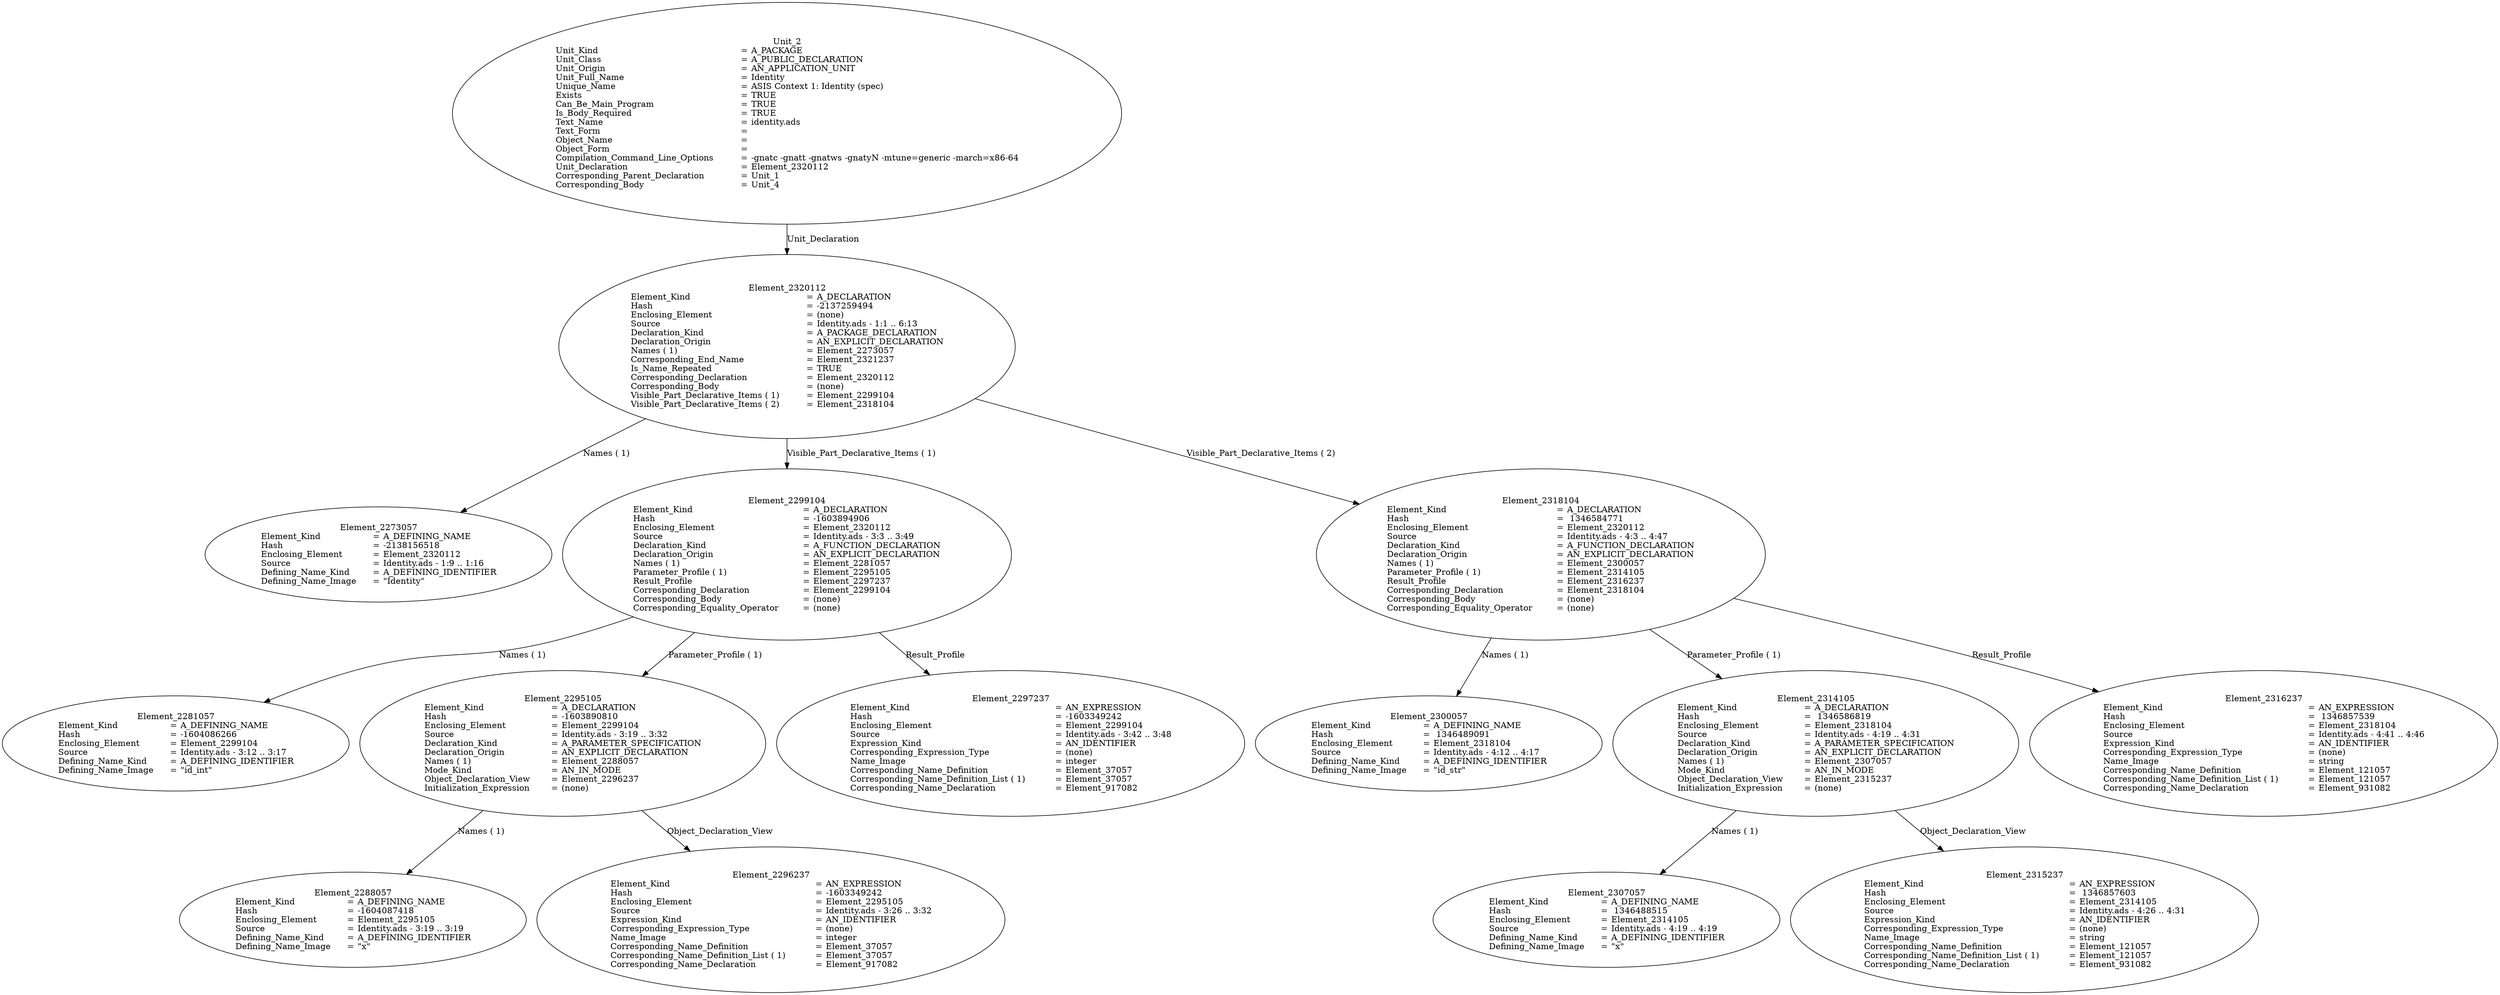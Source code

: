 digraph "identity.adt" {
  Unit_2 -> Element_2320112
      [ label=Unit_Declaration ];
  Unit_2
      [ label=<<TABLE BORDER="0" CELLBORDER="0" CELLSPACING="0" CELLPADDING="0"> 
          <TR><TD COLSPAN="3">Unit_2</TD></TR>
          <TR><TD ALIGN="LEFT">Unit_Kind   </TD><TD> = </TD><TD ALIGN="LEFT">A_PACKAGE</TD></TR>
          <TR><TD ALIGN="LEFT">Unit_Class   </TD><TD> = </TD><TD ALIGN="LEFT">A_PUBLIC_DECLARATION</TD></TR>
          <TR><TD ALIGN="LEFT">Unit_Origin   </TD><TD> = </TD><TD ALIGN="LEFT">AN_APPLICATION_UNIT</TD></TR>
          <TR><TD ALIGN="LEFT">Unit_Full_Name    </TD><TD> = </TD><TD ALIGN="LEFT">Identity</TD></TR>
          <TR><TD ALIGN="LEFT">Unique_Name   </TD><TD> = </TD><TD ALIGN="LEFT">ASIS Context 1: Identity (spec)</TD></TR>
          <TR><TD ALIGN="LEFT">Exists  </TD><TD> = </TD><TD ALIGN="LEFT">TRUE</TD></TR>
          <TR><TD ALIGN="LEFT">Can_Be_Main_Program     </TD><TD> = </TD><TD ALIGN="LEFT">TRUE</TD></TR>
          <TR><TD ALIGN="LEFT">Is_Body_Required     </TD><TD> = </TD><TD ALIGN="LEFT">TRUE</TD></TR>
          <TR><TD ALIGN="LEFT">Text_Name   </TD><TD> = </TD><TD ALIGN="LEFT">identity.ads</TD></TR>
          <TR><TD ALIGN="LEFT">Text_Form   </TD><TD> = </TD><TD ALIGN="LEFT"></TD></TR>
          <TR><TD ALIGN="LEFT">Object_Name   </TD><TD> = </TD><TD ALIGN="LEFT"></TD></TR>
          <TR><TD ALIGN="LEFT">Object_Form   </TD><TD> = </TD><TD ALIGN="LEFT"></TD></TR>
          <TR><TD ALIGN="LEFT">Compilation_Command_Line_Options         </TD><TD> = </TD><TD ALIGN="LEFT">-gnatc -gnatt -gnatws -gnatyN -mtune=generic -march=x86-64</TD></TR>
          <TR><TD ALIGN="LEFT">Unit_Declaration     </TD><TD> = </TD><TD ALIGN="LEFT">Element_2320112</TD></TR>
          <TR><TD ALIGN="LEFT">Corresponding_Parent_Declaration         </TD><TD> = </TD><TD ALIGN="LEFT">Unit_1</TD></TR>
          <TR><TD ALIGN="LEFT">Corresponding_Body     </TD><TD> = </TD><TD ALIGN="LEFT">Unit_4</TD></TR>
          </TABLE>> ];
  Element_2320112 -> Element_2273057
      [ label="Names ( 1)" ];
  Element_2320112 -> Element_2299104
      [ label="Visible_Part_Declarative_Items ( 1)" ];
  Element_2320112 -> Element_2318104
      [ label="Visible_Part_Declarative_Items ( 2)" ];
  Element_2320112
      [ label=<<TABLE BORDER="0" CELLBORDER="0" CELLSPACING="0" CELLPADDING="0"> 
          <TR><TD COLSPAN="3">Element_2320112</TD></TR>
          <TR><TD ALIGN="LEFT">Element_Kind    </TD><TD> = </TD><TD ALIGN="LEFT">A_DECLARATION</TD></TR>
          <TR><TD ALIGN="LEFT">Hash  </TD><TD> = </TD><TD ALIGN="LEFT">-2137259494</TD></TR>
          <TR><TD ALIGN="LEFT">Enclosing_Element     </TD><TD> = </TD><TD ALIGN="LEFT">(none)</TD></TR>
          <TR><TD ALIGN="LEFT">Source  </TD><TD> = </TD><TD ALIGN="LEFT">Identity.ads - 1:1 .. 6:13</TD></TR>
          <TR><TD ALIGN="LEFT">Declaration_Kind     </TD><TD> = </TD><TD ALIGN="LEFT">A_PACKAGE_DECLARATION</TD></TR>
          <TR><TD ALIGN="LEFT">Declaration_Origin     </TD><TD> = </TD><TD ALIGN="LEFT">AN_EXPLICIT_DECLARATION</TD></TR>
          <TR><TD ALIGN="LEFT">Names ( 1)   </TD><TD> = </TD><TD ALIGN="LEFT">Element_2273057</TD></TR>
          <TR><TD ALIGN="LEFT">Corresponding_End_Name      </TD><TD> = </TD><TD ALIGN="LEFT">Element_2321237</TD></TR>
          <TR><TD ALIGN="LEFT">Is_Name_Repeated     </TD><TD> = </TD><TD ALIGN="LEFT">TRUE</TD></TR>
          <TR><TD ALIGN="LEFT">Corresponding_Declaration       </TD><TD> = </TD><TD ALIGN="LEFT">Element_2320112</TD></TR>
          <TR><TD ALIGN="LEFT">Corresponding_Body     </TD><TD> = </TD><TD ALIGN="LEFT">(none)</TD></TR>
          <TR><TD ALIGN="LEFT">Visible_Part_Declarative_Items ( 1)         </TD><TD> = </TD><TD ALIGN="LEFT">Element_2299104</TD></TR>
          <TR><TD ALIGN="LEFT">Visible_Part_Declarative_Items ( 2)         </TD><TD> = </TD><TD ALIGN="LEFT">Element_2318104</TD></TR>
          </TABLE>> ];
  Element_2273057
      [ label=<<TABLE BORDER="0" CELLBORDER="0" CELLSPACING="0" CELLPADDING="0"> 
          <TR><TD COLSPAN="3">Element_2273057</TD></TR>
          <TR><TD ALIGN="LEFT">Element_Kind    </TD><TD> = </TD><TD ALIGN="LEFT">A_DEFINING_NAME</TD></TR>
          <TR><TD ALIGN="LEFT">Hash  </TD><TD> = </TD><TD ALIGN="LEFT">-2138156518</TD></TR>
          <TR><TD ALIGN="LEFT">Enclosing_Element     </TD><TD> = </TD><TD ALIGN="LEFT">Element_2320112</TD></TR>
          <TR><TD ALIGN="LEFT">Source  </TD><TD> = </TD><TD ALIGN="LEFT">Identity.ads - 1:9 .. 1:16</TD></TR>
          <TR><TD ALIGN="LEFT">Defining_Name_Kind     </TD><TD> = </TD><TD ALIGN="LEFT">A_DEFINING_IDENTIFIER</TD></TR>
          <TR><TD ALIGN="LEFT">Defining_Name_Image     </TD><TD> = </TD><TD ALIGN="LEFT">"Identity"</TD></TR>
          </TABLE>> ];
  Element_2299104 -> Element_2281057
      [ label="Names ( 1)" ];
  Element_2299104 -> Element_2295105
      [ label="Parameter_Profile ( 1)" ];
  Element_2299104 -> Element_2297237
      [ label=Result_Profile ];
  Element_2299104
      [ label=<<TABLE BORDER="0" CELLBORDER="0" CELLSPACING="0" CELLPADDING="0"> 
          <TR><TD COLSPAN="3">Element_2299104</TD></TR>
          <TR><TD ALIGN="LEFT">Element_Kind    </TD><TD> = </TD><TD ALIGN="LEFT">A_DECLARATION</TD></TR>
          <TR><TD ALIGN="LEFT">Hash  </TD><TD> = </TD><TD ALIGN="LEFT">-1603894906</TD></TR>
          <TR><TD ALIGN="LEFT">Enclosing_Element     </TD><TD> = </TD><TD ALIGN="LEFT">Element_2320112</TD></TR>
          <TR><TD ALIGN="LEFT">Source  </TD><TD> = </TD><TD ALIGN="LEFT">Identity.ads - 3:3 .. 3:49</TD></TR>
          <TR><TD ALIGN="LEFT">Declaration_Kind     </TD><TD> = </TD><TD ALIGN="LEFT">A_FUNCTION_DECLARATION</TD></TR>
          <TR><TD ALIGN="LEFT">Declaration_Origin     </TD><TD> = </TD><TD ALIGN="LEFT">AN_EXPLICIT_DECLARATION</TD></TR>
          <TR><TD ALIGN="LEFT">Names ( 1)   </TD><TD> = </TD><TD ALIGN="LEFT">Element_2281057</TD></TR>
          <TR><TD ALIGN="LEFT">Parameter_Profile ( 1)      </TD><TD> = </TD><TD ALIGN="LEFT">Element_2295105</TD></TR>
          <TR><TD ALIGN="LEFT">Result_Profile    </TD><TD> = </TD><TD ALIGN="LEFT">Element_2297237</TD></TR>
          <TR><TD ALIGN="LEFT">Corresponding_Declaration       </TD><TD> = </TD><TD ALIGN="LEFT">Element_2299104</TD></TR>
          <TR><TD ALIGN="LEFT">Corresponding_Body     </TD><TD> = </TD><TD ALIGN="LEFT">(none)</TD></TR>
          <TR><TD ALIGN="LEFT">Corresponding_Equality_Operator        </TD><TD> = </TD><TD ALIGN="LEFT">(none)</TD></TR>
          </TABLE>> ];
  Element_2281057
      [ label=<<TABLE BORDER="0" CELLBORDER="0" CELLSPACING="0" CELLPADDING="0"> 
          <TR><TD COLSPAN="3">Element_2281057</TD></TR>
          <TR><TD ALIGN="LEFT">Element_Kind    </TD><TD> = </TD><TD ALIGN="LEFT">A_DEFINING_NAME</TD></TR>
          <TR><TD ALIGN="LEFT">Hash  </TD><TD> = </TD><TD ALIGN="LEFT">-1604086266</TD></TR>
          <TR><TD ALIGN="LEFT">Enclosing_Element     </TD><TD> = </TD><TD ALIGN="LEFT">Element_2299104</TD></TR>
          <TR><TD ALIGN="LEFT">Source  </TD><TD> = </TD><TD ALIGN="LEFT">Identity.ads - 3:12 .. 3:17</TD></TR>
          <TR><TD ALIGN="LEFT">Defining_Name_Kind     </TD><TD> = </TD><TD ALIGN="LEFT">A_DEFINING_IDENTIFIER</TD></TR>
          <TR><TD ALIGN="LEFT">Defining_Name_Image     </TD><TD> = </TD><TD ALIGN="LEFT">"id_int"</TD></TR>
          </TABLE>> ];
  Element_2295105 -> Element_2288057
      [ label="Names ( 1)" ];
  Element_2295105 -> Element_2296237
      [ label=Object_Declaration_View ];
  Element_2295105
      [ label=<<TABLE BORDER="0" CELLBORDER="0" CELLSPACING="0" CELLPADDING="0"> 
          <TR><TD COLSPAN="3">Element_2295105</TD></TR>
          <TR><TD ALIGN="LEFT">Element_Kind    </TD><TD> = </TD><TD ALIGN="LEFT">A_DECLARATION</TD></TR>
          <TR><TD ALIGN="LEFT">Hash  </TD><TD> = </TD><TD ALIGN="LEFT">-1603890810</TD></TR>
          <TR><TD ALIGN="LEFT">Enclosing_Element     </TD><TD> = </TD><TD ALIGN="LEFT">Element_2299104</TD></TR>
          <TR><TD ALIGN="LEFT">Source  </TD><TD> = </TD><TD ALIGN="LEFT">Identity.ads - 3:19 .. 3:32</TD></TR>
          <TR><TD ALIGN="LEFT">Declaration_Kind     </TD><TD> = </TD><TD ALIGN="LEFT">A_PARAMETER_SPECIFICATION</TD></TR>
          <TR><TD ALIGN="LEFT">Declaration_Origin     </TD><TD> = </TD><TD ALIGN="LEFT">AN_EXPLICIT_DECLARATION</TD></TR>
          <TR><TD ALIGN="LEFT">Names ( 1)   </TD><TD> = </TD><TD ALIGN="LEFT">Element_2288057</TD></TR>
          <TR><TD ALIGN="LEFT">Mode_Kind   </TD><TD> = </TD><TD ALIGN="LEFT">AN_IN_MODE</TD></TR>
          <TR><TD ALIGN="LEFT">Object_Declaration_View      </TD><TD> = </TD><TD ALIGN="LEFT">Element_2296237</TD></TR>
          <TR><TD ALIGN="LEFT">Initialization_Expression       </TD><TD> = </TD><TD ALIGN="LEFT">(none)</TD></TR>
          </TABLE>> ];
  Element_2288057
      [ label=<<TABLE BORDER="0" CELLBORDER="0" CELLSPACING="0" CELLPADDING="0"> 
          <TR><TD COLSPAN="3">Element_2288057</TD></TR>
          <TR><TD ALIGN="LEFT">Element_Kind    </TD><TD> = </TD><TD ALIGN="LEFT">A_DEFINING_NAME</TD></TR>
          <TR><TD ALIGN="LEFT">Hash  </TD><TD> = </TD><TD ALIGN="LEFT">-1604087418</TD></TR>
          <TR><TD ALIGN="LEFT">Enclosing_Element     </TD><TD> = </TD><TD ALIGN="LEFT">Element_2295105</TD></TR>
          <TR><TD ALIGN="LEFT">Source  </TD><TD> = </TD><TD ALIGN="LEFT">Identity.ads - 3:19 .. 3:19</TD></TR>
          <TR><TD ALIGN="LEFT">Defining_Name_Kind     </TD><TD> = </TD><TD ALIGN="LEFT">A_DEFINING_IDENTIFIER</TD></TR>
          <TR><TD ALIGN="LEFT">Defining_Name_Image     </TD><TD> = </TD><TD ALIGN="LEFT">"x"</TD></TR>
          </TABLE>> ];
  Element_2296237
      [ label=<<TABLE BORDER="0" CELLBORDER="0" CELLSPACING="0" CELLPADDING="0"> 
          <TR><TD COLSPAN="3">Element_2296237</TD></TR>
          <TR><TD ALIGN="LEFT">Element_Kind    </TD><TD> = </TD><TD ALIGN="LEFT">AN_EXPRESSION</TD></TR>
          <TR><TD ALIGN="LEFT">Hash  </TD><TD> = </TD><TD ALIGN="LEFT">-1603349242</TD></TR>
          <TR><TD ALIGN="LEFT">Enclosing_Element     </TD><TD> = </TD><TD ALIGN="LEFT">Element_2295105</TD></TR>
          <TR><TD ALIGN="LEFT">Source  </TD><TD> = </TD><TD ALIGN="LEFT">Identity.ads - 3:26 .. 3:32</TD></TR>
          <TR><TD ALIGN="LEFT">Expression_Kind    </TD><TD> = </TD><TD ALIGN="LEFT">AN_IDENTIFIER</TD></TR>
          <TR><TD ALIGN="LEFT">Corresponding_Expression_Type        </TD><TD> = </TD><TD ALIGN="LEFT">(none)</TD></TR>
          <TR><TD ALIGN="LEFT">Name_Image   </TD><TD> = </TD><TD ALIGN="LEFT">integer</TD></TR>
          <TR><TD ALIGN="LEFT">Corresponding_Name_Definition        </TD><TD> = </TD><TD ALIGN="LEFT">Element_37057</TD></TR>
          <TR><TD ALIGN="LEFT">Corresponding_Name_Definition_List ( 1)          </TD><TD> = </TD><TD ALIGN="LEFT">Element_37057</TD></TR>
          <TR><TD ALIGN="LEFT">Corresponding_Name_Declaration        </TD><TD> = </TD><TD ALIGN="LEFT">Element_917082</TD></TR>
          </TABLE>> ];
  Element_2297237
      [ label=<<TABLE BORDER="0" CELLBORDER="0" CELLSPACING="0" CELLPADDING="0"> 
          <TR><TD COLSPAN="3">Element_2297237</TD></TR>
          <TR><TD ALIGN="LEFT">Element_Kind    </TD><TD> = </TD><TD ALIGN="LEFT">AN_EXPRESSION</TD></TR>
          <TR><TD ALIGN="LEFT">Hash  </TD><TD> = </TD><TD ALIGN="LEFT">-1603349242</TD></TR>
          <TR><TD ALIGN="LEFT">Enclosing_Element     </TD><TD> = </TD><TD ALIGN="LEFT">Element_2299104</TD></TR>
          <TR><TD ALIGN="LEFT">Source  </TD><TD> = </TD><TD ALIGN="LEFT">Identity.ads - 3:42 .. 3:48</TD></TR>
          <TR><TD ALIGN="LEFT">Expression_Kind    </TD><TD> = </TD><TD ALIGN="LEFT">AN_IDENTIFIER</TD></TR>
          <TR><TD ALIGN="LEFT">Corresponding_Expression_Type        </TD><TD> = </TD><TD ALIGN="LEFT">(none)</TD></TR>
          <TR><TD ALIGN="LEFT">Name_Image   </TD><TD> = </TD><TD ALIGN="LEFT">integer</TD></TR>
          <TR><TD ALIGN="LEFT">Corresponding_Name_Definition        </TD><TD> = </TD><TD ALIGN="LEFT">Element_37057</TD></TR>
          <TR><TD ALIGN="LEFT">Corresponding_Name_Definition_List ( 1)          </TD><TD> = </TD><TD ALIGN="LEFT">Element_37057</TD></TR>
          <TR><TD ALIGN="LEFT">Corresponding_Name_Declaration        </TD><TD> = </TD><TD ALIGN="LEFT">Element_917082</TD></TR>
          </TABLE>> ];
  Element_2318104 -> Element_2300057
      [ label="Names ( 1)" ];
  Element_2318104 -> Element_2314105
      [ label="Parameter_Profile ( 1)" ];
  Element_2318104 -> Element_2316237
      [ label=Result_Profile ];
  Element_2318104
      [ label=<<TABLE BORDER="0" CELLBORDER="0" CELLSPACING="0" CELLPADDING="0"> 
          <TR><TD COLSPAN="3">Element_2318104</TD></TR>
          <TR><TD ALIGN="LEFT">Element_Kind    </TD><TD> = </TD><TD ALIGN="LEFT">A_DECLARATION</TD></TR>
          <TR><TD ALIGN="LEFT">Hash  </TD><TD> = </TD><TD ALIGN="LEFT"> 1346584771</TD></TR>
          <TR><TD ALIGN="LEFT">Enclosing_Element     </TD><TD> = </TD><TD ALIGN="LEFT">Element_2320112</TD></TR>
          <TR><TD ALIGN="LEFT">Source  </TD><TD> = </TD><TD ALIGN="LEFT">Identity.ads - 4:3 .. 4:47</TD></TR>
          <TR><TD ALIGN="LEFT">Declaration_Kind     </TD><TD> = </TD><TD ALIGN="LEFT">A_FUNCTION_DECLARATION</TD></TR>
          <TR><TD ALIGN="LEFT">Declaration_Origin     </TD><TD> = </TD><TD ALIGN="LEFT">AN_EXPLICIT_DECLARATION</TD></TR>
          <TR><TD ALIGN="LEFT">Names ( 1)   </TD><TD> = </TD><TD ALIGN="LEFT">Element_2300057</TD></TR>
          <TR><TD ALIGN="LEFT">Parameter_Profile ( 1)      </TD><TD> = </TD><TD ALIGN="LEFT">Element_2314105</TD></TR>
          <TR><TD ALIGN="LEFT">Result_Profile    </TD><TD> = </TD><TD ALIGN="LEFT">Element_2316237</TD></TR>
          <TR><TD ALIGN="LEFT">Corresponding_Declaration       </TD><TD> = </TD><TD ALIGN="LEFT">Element_2318104</TD></TR>
          <TR><TD ALIGN="LEFT">Corresponding_Body     </TD><TD> = </TD><TD ALIGN="LEFT">(none)</TD></TR>
          <TR><TD ALIGN="LEFT">Corresponding_Equality_Operator        </TD><TD> = </TD><TD ALIGN="LEFT">(none)</TD></TR>
          </TABLE>> ];
  Element_2300057
      [ label=<<TABLE BORDER="0" CELLBORDER="0" CELLSPACING="0" CELLPADDING="0"> 
          <TR><TD COLSPAN="3">Element_2300057</TD></TR>
          <TR><TD ALIGN="LEFT">Element_Kind    </TD><TD> = </TD><TD ALIGN="LEFT">A_DEFINING_NAME</TD></TR>
          <TR><TD ALIGN="LEFT">Hash  </TD><TD> = </TD><TD ALIGN="LEFT"> 1346489091</TD></TR>
          <TR><TD ALIGN="LEFT">Enclosing_Element     </TD><TD> = </TD><TD ALIGN="LEFT">Element_2318104</TD></TR>
          <TR><TD ALIGN="LEFT">Source  </TD><TD> = </TD><TD ALIGN="LEFT">Identity.ads - 4:12 .. 4:17</TD></TR>
          <TR><TD ALIGN="LEFT">Defining_Name_Kind     </TD><TD> = </TD><TD ALIGN="LEFT">A_DEFINING_IDENTIFIER</TD></TR>
          <TR><TD ALIGN="LEFT">Defining_Name_Image     </TD><TD> = </TD><TD ALIGN="LEFT">"id_str"</TD></TR>
          </TABLE>> ];
  Element_2314105 -> Element_2307057
      [ label="Names ( 1)" ];
  Element_2314105 -> Element_2315237
      [ label=Object_Declaration_View ];
  Element_2314105
      [ label=<<TABLE BORDER="0" CELLBORDER="0" CELLSPACING="0" CELLPADDING="0"> 
          <TR><TD COLSPAN="3">Element_2314105</TD></TR>
          <TR><TD ALIGN="LEFT">Element_Kind    </TD><TD> = </TD><TD ALIGN="LEFT">A_DECLARATION</TD></TR>
          <TR><TD ALIGN="LEFT">Hash  </TD><TD> = </TD><TD ALIGN="LEFT"> 1346586819</TD></TR>
          <TR><TD ALIGN="LEFT">Enclosing_Element     </TD><TD> = </TD><TD ALIGN="LEFT">Element_2318104</TD></TR>
          <TR><TD ALIGN="LEFT">Source  </TD><TD> = </TD><TD ALIGN="LEFT">Identity.ads - 4:19 .. 4:31</TD></TR>
          <TR><TD ALIGN="LEFT">Declaration_Kind     </TD><TD> = </TD><TD ALIGN="LEFT">A_PARAMETER_SPECIFICATION</TD></TR>
          <TR><TD ALIGN="LEFT">Declaration_Origin     </TD><TD> = </TD><TD ALIGN="LEFT">AN_EXPLICIT_DECLARATION</TD></TR>
          <TR><TD ALIGN="LEFT">Names ( 1)   </TD><TD> = </TD><TD ALIGN="LEFT">Element_2307057</TD></TR>
          <TR><TD ALIGN="LEFT">Mode_Kind   </TD><TD> = </TD><TD ALIGN="LEFT">AN_IN_MODE</TD></TR>
          <TR><TD ALIGN="LEFT">Object_Declaration_View      </TD><TD> = </TD><TD ALIGN="LEFT">Element_2315237</TD></TR>
          <TR><TD ALIGN="LEFT">Initialization_Expression       </TD><TD> = </TD><TD ALIGN="LEFT">(none)</TD></TR>
          </TABLE>> ];
  Element_2307057
      [ label=<<TABLE BORDER="0" CELLBORDER="0" CELLSPACING="0" CELLPADDING="0"> 
          <TR><TD COLSPAN="3">Element_2307057</TD></TR>
          <TR><TD ALIGN="LEFT">Element_Kind    </TD><TD> = </TD><TD ALIGN="LEFT">A_DEFINING_NAME</TD></TR>
          <TR><TD ALIGN="LEFT">Hash  </TD><TD> = </TD><TD ALIGN="LEFT"> 1346488515</TD></TR>
          <TR><TD ALIGN="LEFT">Enclosing_Element     </TD><TD> = </TD><TD ALIGN="LEFT">Element_2314105</TD></TR>
          <TR><TD ALIGN="LEFT">Source  </TD><TD> = </TD><TD ALIGN="LEFT">Identity.ads - 4:19 .. 4:19</TD></TR>
          <TR><TD ALIGN="LEFT">Defining_Name_Kind     </TD><TD> = </TD><TD ALIGN="LEFT">A_DEFINING_IDENTIFIER</TD></TR>
          <TR><TD ALIGN="LEFT">Defining_Name_Image     </TD><TD> = </TD><TD ALIGN="LEFT">"x"</TD></TR>
          </TABLE>> ];
  Element_2315237
      [ label=<<TABLE BORDER="0" CELLBORDER="0" CELLSPACING="0" CELLPADDING="0"> 
          <TR><TD COLSPAN="3">Element_2315237</TD></TR>
          <TR><TD ALIGN="LEFT">Element_Kind    </TD><TD> = </TD><TD ALIGN="LEFT">AN_EXPRESSION</TD></TR>
          <TR><TD ALIGN="LEFT">Hash  </TD><TD> = </TD><TD ALIGN="LEFT"> 1346857603</TD></TR>
          <TR><TD ALIGN="LEFT">Enclosing_Element     </TD><TD> = </TD><TD ALIGN="LEFT">Element_2314105</TD></TR>
          <TR><TD ALIGN="LEFT">Source  </TD><TD> = </TD><TD ALIGN="LEFT">Identity.ads - 4:26 .. 4:31</TD></TR>
          <TR><TD ALIGN="LEFT">Expression_Kind    </TD><TD> = </TD><TD ALIGN="LEFT">AN_IDENTIFIER</TD></TR>
          <TR><TD ALIGN="LEFT">Corresponding_Expression_Type        </TD><TD> = </TD><TD ALIGN="LEFT">(none)</TD></TR>
          <TR><TD ALIGN="LEFT">Name_Image   </TD><TD> = </TD><TD ALIGN="LEFT">string</TD></TR>
          <TR><TD ALIGN="LEFT">Corresponding_Name_Definition        </TD><TD> = </TD><TD ALIGN="LEFT">Element_121057</TD></TR>
          <TR><TD ALIGN="LEFT">Corresponding_Name_Definition_List ( 1)          </TD><TD> = </TD><TD ALIGN="LEFT">Element_121057</TD></TR>
          <TR><TD ALIGN="LEFT">Corresponding_Name_Declaration        </TD><TD> = </TD><TD ALIGN="LEFT">Element_931082</TD></TR>
          </TABLE>> ];
  Element_2316237
      [ label=<<TABLE BORDER="0" CELLBORDER="0" CELLSPACING="0" CELLPADDING="0"> 
          <TR><TD COLSPAN="3">Element_2316237</TD></TR>
          <TR><TD ALIGN="LEFT">Element_Kind    </TD><TD> = </TD><TD ALIGN="LEFT">AN_EXPRESSION</TD></TR>
          <TR><TD ALIGN="LEFT">Hash  </TD><TD> = </TD><TD ALIGN="LEFT"> 1346857539</TD></TR>
          <TR><TD ALIGN="LEFT">Enclosing_Element     </TD><TD> = </TD><TD ALIGN="LEFT">Element_2318104</TD></TR>
          <TR><TD ALIGN="LEFT">Source  </TD><TD> = </TD><TD ALIGN="LEFT">Identity.ads - 4:41 .. 4:46</TD></TR>
          <TR><TD ALIGN="LEFT">Expression_Kind    </TD><TD> = </TD><TD ALIGN="LEFT">AN_IDENTIFIER</TD></TR>
          <TR><TD ALIGN="LEFT">Corresponding_Expression_Type        </TD><TD> = </TD><TD ALIGN="LEFT">(none)</TD></TR>
          <TR><TD ALIGN="LEFT">Name_Image   </TD><TD> = </TD><TD ALIGN="LEFT">string</TD></TR>
          <TR><TD ALIGN="LEFT">Corresponding_Name_Definition        </TD><TD> = </TD><TD ALIGN="LEFT">Element_121057</TD></TR>
          <TR><TD ALIGN="LEFT">Corresponding_Name_Definition_List ( 1)          </TD><TD> = </TD><TD ALIGN="LEFT">Element_121057</TD></TR>
          <TR><TD ALIGN="LEFT">Corresponding_Name_Declaration        </TD><TD> = </TD><TD ALIGN="LEFT">Element_931082</TD></TR>
          </TABLE>> ]
}
